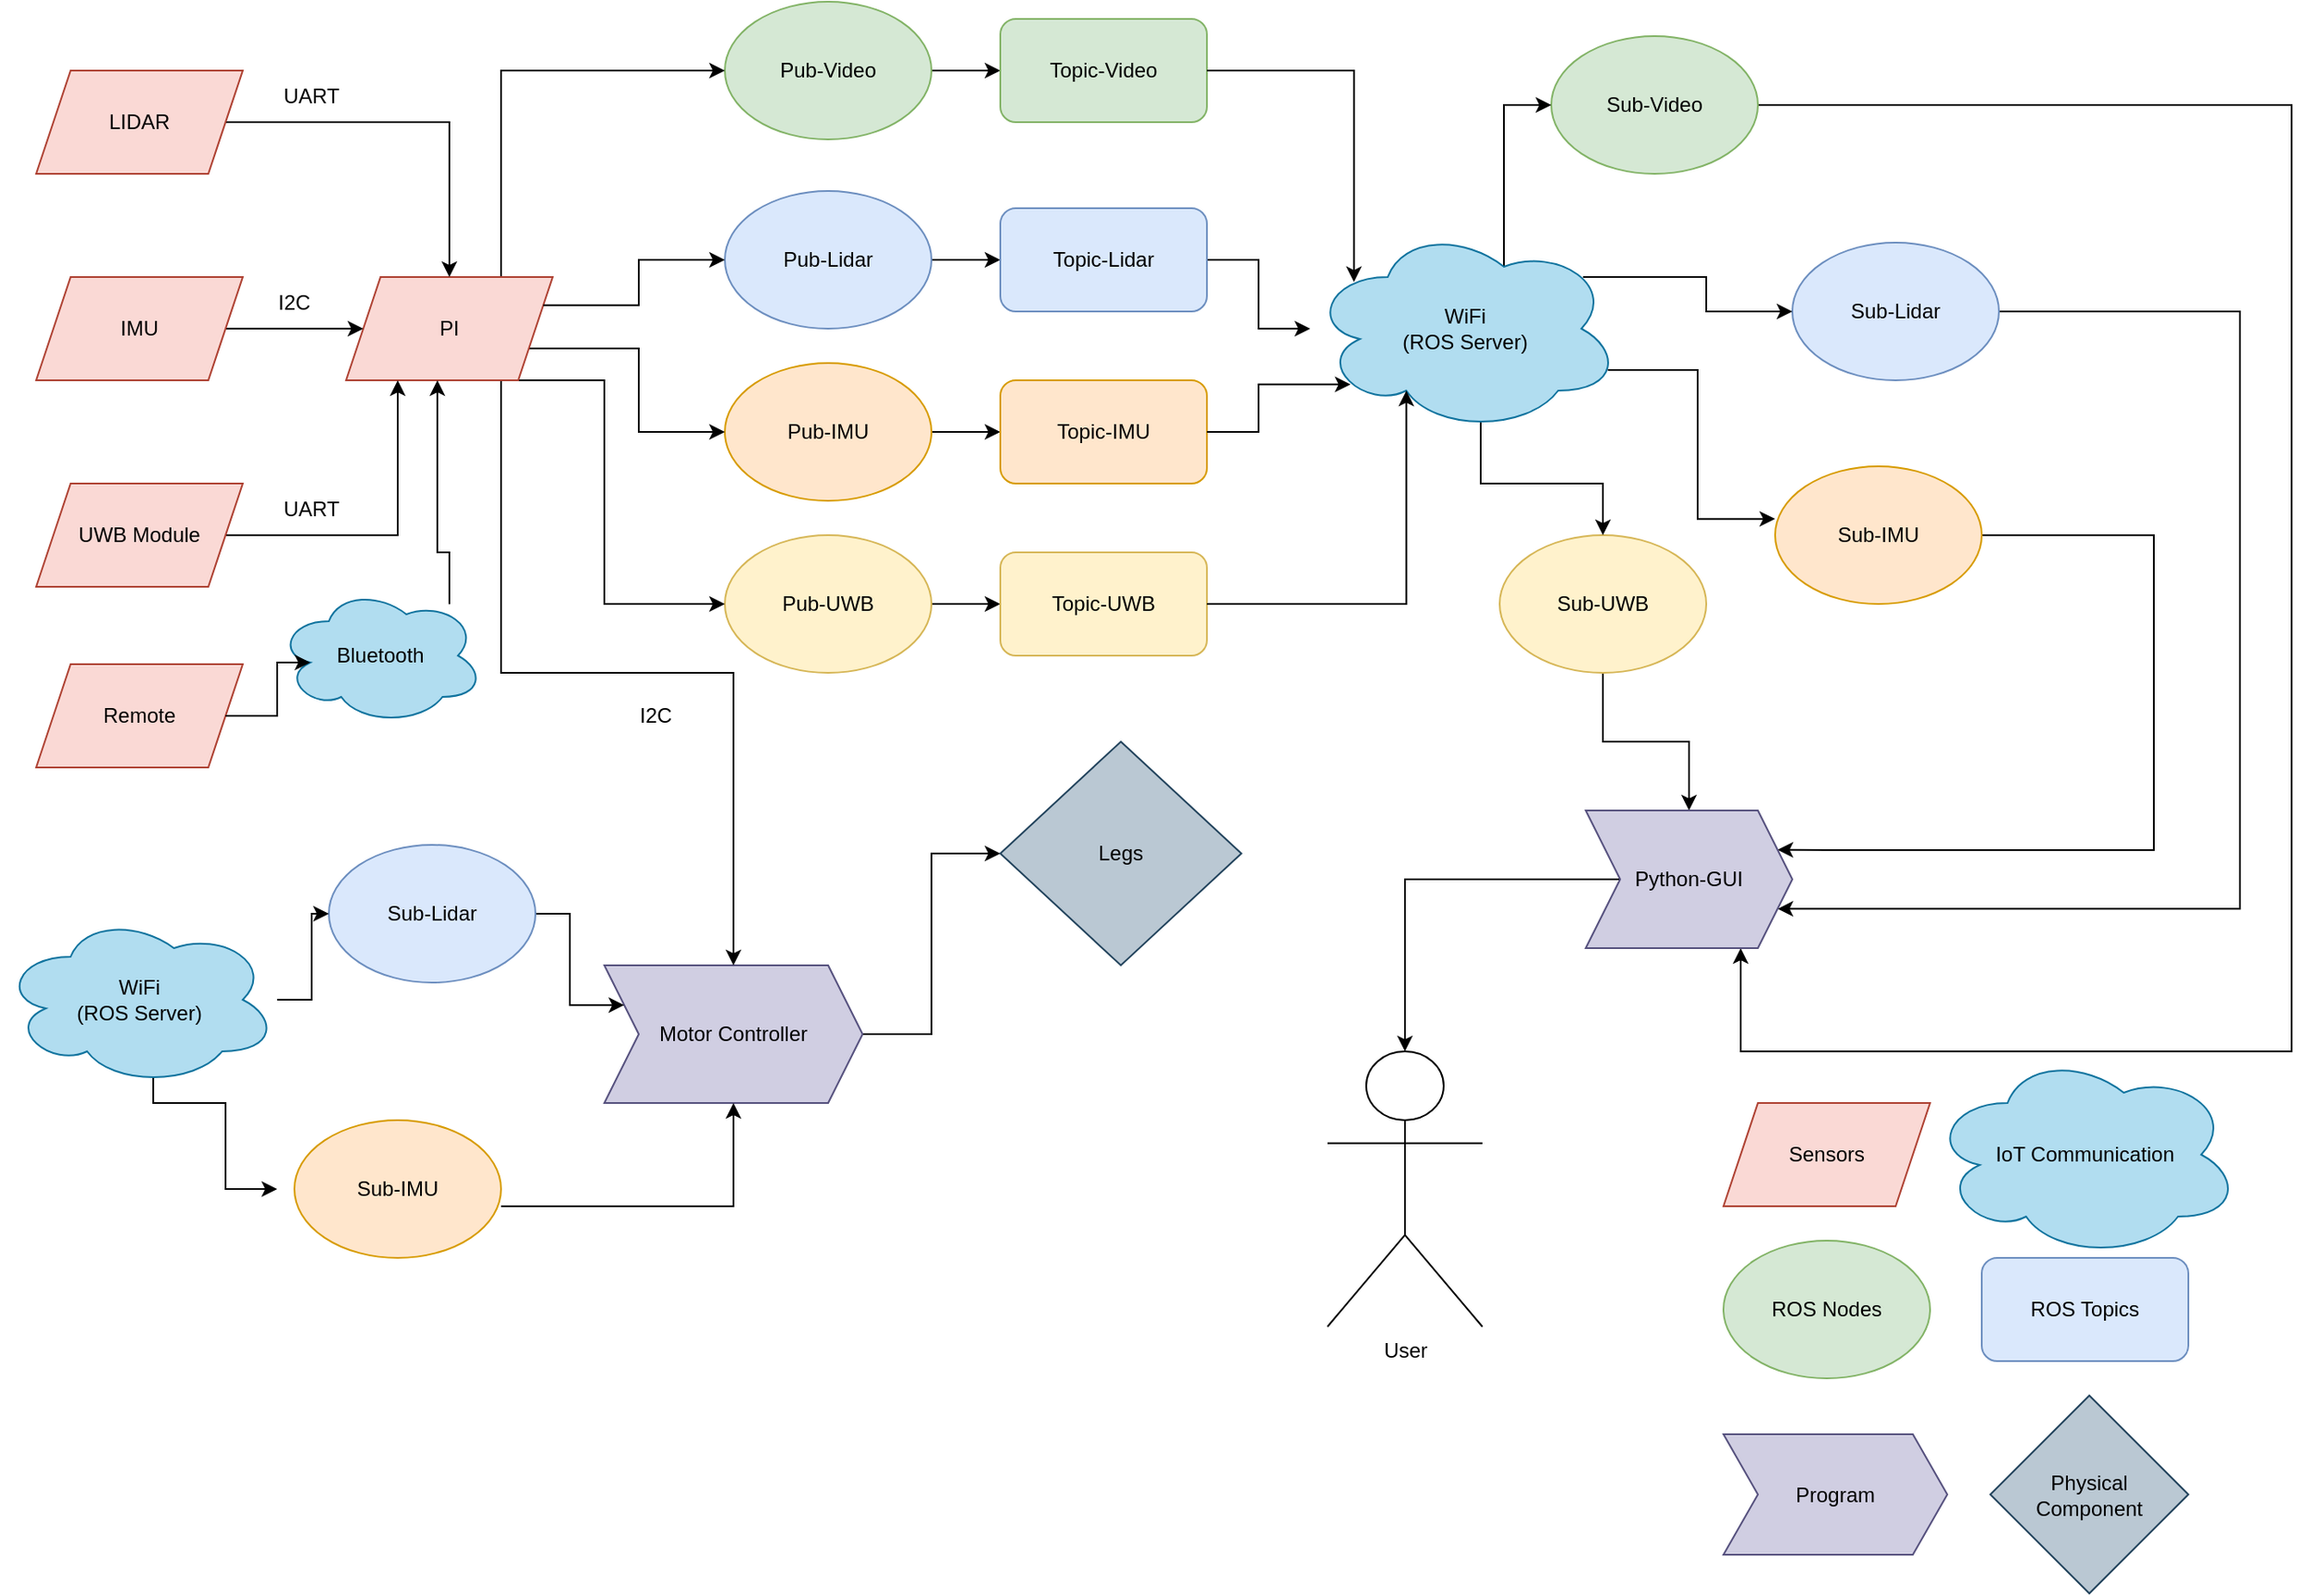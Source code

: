 <mxfile version="26.1.0">
  <diagram name="Page-1" id="NJ4H-yyJKGQcKnzE2MWu">
    <mxGraphModel dx="2049" dy="1303" grid="1" gridSize="10" guides="1" tooltips="1" connect="1" arrows="1" fold="1" page="1" pageScale="1" pageWidth="850" pageHeight="1100" math="0" shadow="0">
      <root>
        <mxCell id="0" />
        <mxCell id="1" parent="0" />
        <mxCell id="t21J4eiGlBl-V46B6xAk-14" style="edgeStyle=orthogonalEdgeStyle;rounded=0;orthogonalLoop=1;jettySize=auto;html=1;exitX=1;exitY=0.5;exitDx=0;exitDy=0;entryX=0;entryY=0.5;entryDx=0;entryDy=0;" edge="1" parent="1" source="t21J4eiGlBl-V46B6xAk-1" target="t21J4eiGlBl-V46B6xAk-5">
          <mxGeometry relative="1" as="geometry" />
        </mxCell>
        <mxCell id="t21J4eiGlBl-V46B6xAk-1" value="Pub-Video" style="ellipse;whiteSpace=wrap;html=1;fillColor=#d5e8d4;strokeColor=#82b366;" vertex="1" parent="1">
          <mxGeometry x="540" y="140" width="120" height="80" as="geometry" />
        </mxCell>
        <mxCell id="t21J4eiGlBl-V46B6xAk-30" style="edgeStyle=orthogonalEdgeStyle;rounded=0;orthogonalLoop=1;jettySize=auto;html=1;" edge="1" parent="1" source="t21J4eiGlBl-V46B6xAk-2" target="t21J4eiGlBl-V46B6xAk-6">
          <mxGeometry relative="1" as="geometry" />
        </mxCell>
        <mxCell id="t21J4eiGlBl-V46B6xAk-2" value="Pub-UWB" style="ellipse;whiteSpace=wrap;html=1;fillColor=#fff2cc;strokeColor=#d6b656;" vertex="1" parent="1">
          <mxGeometry x="540" y="450" width="120" height="80" as="geometry" />
        </mxCell>
        <mxCell id="t21J4eiGlBl-V46B6xAk-22" style="edgeStyle=orthogonalEdgeStyle;rounded=0;orthogonalLoop=1;jettySize=auto;html=1;entryX=0;entryY=0.5;entryDx=0;entryDy=0;" edge="1" parent="1" source="t21J4eiGlBl-V46B6xAk-3" target="t21J4eiGlBl-V46B6xAk-8">
          <mxGeometry relative="1" as="geometry" />
        </mxCell>
        <mxCell id="t21J4eiGlBl-V46B6xAk-3" value="Pub-Lidar" style="ellipse;whiteSpace=wrap;html=1;fillColor=#dae8fc;strokeColor=#6c8ebf;" vertex="1" parent="1">
          <mxGeometry x="540" y="250" width="120" height="80" as="geometry" />
        </mxCell>
        <mxCell id="t21J4eiGlBl-V46B6xAk-29" style="edgeStyle=orthogonalEdgeStyle;rounded=0;orthogonalLoop=1;jettySize=auto;html=1;" edge="1" parent="1" source="t21J4eiGlBl-V46B6xAk-4" target="t21J4eiGlBl-V46B6xAk-7">
          <mxGeometry relative="1" as="geometry" />
        </mxCell>
        <mxCell id="t21J4eiGlBl-V46B6xAk-4" value="Pub-IMU" style="ellipse;whiteSpace=wrap;html=1;fillColor=#ffe6cc;strokeColor=#d79b00;" vertex="1" parent="1">
          <mxGeometry x="540" y="350" width="120" height="80" as="geometry" />
        </mxCell>
        <mxCell id="t21J4eiGlBl-V46B6xAk-5" value="Topic-Video" style="rounded=1;whiteSpace=wrap;html=1;fillColor=#d5e8d4;strokeColor=#82b366;" vertex="1" parent="1">
          <mxGeometry x="700" y="150" width="120" height="60" as="geometry" />
        </mxCell>
        <mxCell id="t21J4eiGlBl-V46B6xAk-6" value="Topic-UWB" style="rounded=1;whiteSpace=wrap;html=1;fillColor=#fff2cc;strokeColor=#d6b656;" vertex="1" parent="1">
          <mxGeometry x="700" y="460" width="120" height="60" as="geometry" />
        </mxCell>
        <mxCell id="t21J4eiGlBl-V46B6xAk-7" value="Topic-IMU" style="rounded=1;whiteSpace=wrap;html=1;fillColor=#ffe6cc;strokeColor=#d79b00;" vertex="1" parent="1">
          <mxGeometry x="700" y="360" width="120" height="60" as="geometry" />
        </mxCell>
        <mxCell id="t21J4eiGlBl-V46B6xAk-84" style="edgeStyle=orthogonalEdgeStyle;rounded=0;orthogonalLoop=1;jettySize=auto;html=1;" edge="1" parent="1" source="t21J4eiGlBl-V46B6xAk-8" target="t21J4eiGlBl-V46B6xAk-49">
          <mxGeometry relative="1" as="geometry" />
        </mxCell>
        <mxCell id="t21J4eiGlBl-V46B6xAk-8" value="Topic-Lidar" style="rounded=1;whiteSpace=wrap;html=1;fillColor=#dae8fc;strokeColor=#6c8ebf;" vertex="1" parent="1">
          <mxGeometry x="700" y="260" width="120" height="60" as="geometry" />
        </mxCell>
        <mxCell id="t21J4eiGlBl-V46B6xAk-90" style="edgeStyle=orthogonalEdgeStyle;rounded=0;orthogonalLoop=1;jettySize=auto;html=1;entryX=0.75;entryY=1;entryDx=0;entryDy=0;" edge="1" parent="1" source="t21J4eiGlBl-V46B6xAk-10" target="t21J4eiGlBl-V46B6xAk-16">
          <mxGeometry relative="1" as="geometry">
            <mxPoint x="1350" y="620" as="targetPoint" />
            <Array as="points">
              <mxPoint x="1450" y="200" />
              <mxPoint x="1450" y="750" />
              <mxPoint x="1130" y="750" />
            </Array>
          </mxGeometry>
        </mxCell>
        <mxCell id="t21J4eiGlBl-V46B6xAk-10" value="Sub-Video" style="ellipse;whiteSpace=wrap;html=1;fillColor=#d5e8d4;strokeColor=#82b366;" vertex="1" parent="1">
          <mxGeometry x="1020" y="160" width="120" height="80" as="geometry" />
        </mxCell>
        <mxCell id="t21J4eiGlBl-V46B6xAk-95" style="edgeStyle=orthogonalEdgeStyle;rounded=0;orthogonalLoop=1;jettySize=auto;html=1;entryX=0.5;entryY=0;entryDx=0;entryDy=0;" edge="1" parent="1" source="t21J4eiGlBl-V46B6xAk-11" target="t21J4eiGlBl-V46B6xAk-16">
          <mxGeometry relative="1" as="geometry" />
        </mxCell>
        <mxCell id="t21J4eiGlBl-V46B6xAk-11" value="Sub-UWB" style="ellipse;whiteSpace=wrap;html=1;fillColor=#fff2cc;strokeColor=#d6b656;" vertex="1" parent="1">
          <mxGeometry x="990" y="450" width="120" height="80" as="geometry" />
        </mxCell>
        <mxCell id="t21J4eiGlBl-V46B6xAk-93" style="edgeStyle=orthogonalEdgeStyle;rounded=0;orthogonalLoop=1;jettySize=auto;html=1;entryX=1;entryY=0.75;entryDx=0;entryDy=0;" edge="1" parent="1" source="t21J4eiGlBl-V46B6xAk-12" target="t21J4eiGlBl-V46B6xAk-16">
          <mxGeometry relative="1" as="geometry">
            <Array as="points">
              <mxPoint x="1420" y="320" />
              <mxPoint x="1420" y="667" />
            </Array>
          </mxGeometry>
        </mxCell>
        <mxCell id="t21J4eiGlBl-V46B6xAk-12" value="Sub-Lidar" style="ellipse;whiteSpace=wrap;html=1;fillColor=#dae8fc;strokeColor=#6c8ebf;" vertex="1" parent="1">
          <mxGeometry x="1160" y="280" width="120" height="80" as="geometry" />
        </mxCell>
        <mxCell id="t21J4eiGlBl-V46B6xAk-94" style="edgeStyle=orthogonalEdgeStyle;rounded=0;orthogonalLoop=1;jettySize=auto;html=1;entryX=1;entryY=0.25;entryDx=0;entryDy=0;" edge="1" parent="1" source="t21J4eiGlBl-V46B6xAk-13" target="t21J4eiGlBl-V46B6xAk-16">
          <mxGeometry relative="1" as="geometry">
            <Array as="points">
              <mxPoint x="1370" y="450" />
              <mxPoint x="1370" y="633" />
              <mxPoint x="1180" y="633" />
            </Array>
          </mxGeometry>
        </mxCell>
        <mxCell id="t21J4eiGlBl-V46B6xAk-13" value="Sub-IMU" style="ellipse;whiteSpace=wrap;html=1;fillColor=#ffe6cc;strokeColor=#d79b00;" vertex="1" parent="1">
          <mxGeometry x="1150" y="410" width="120" height="80" as="geometry" />
        </mxCell>
        <mxCell id="t21J4eiGlBl-V46B6xAk-19" style="edgeStyle=orthogonalEdgeStyle;rounded=0;orthogonalLoop=1;jettySize=auto;html=1;" edge="1" parent="1" source="t21J4eiGlBl-V46B6xAk-16" target="t21J4eiGlBl-V46B6xAk-18">
          <mxGeometry relative="1" as="geometry" />
        </mxCell>
        <mxCell id="t21J4eiGlBl-V46B6xAk-16" value="Python-GUI" style="shape=step;perimeter=stepPerimeter;whiteSpace=wrap;html=1;fixedSize=1;fillColor=#d0cee2;strokeColor=#56517e;" vertex="1" parent="1">
          <mxGeometry x="1040" y="610" width="120" height="80" as="geometry" />
        </mxCell>
        <mxCell id="t21J4eiGlBl-V46B6xAk-18" value="User" style="shape=umlActor;verticalLabelPosition=bottom;verticalAlign=top;html=1;outlineConnect=0;" vertex="1" parent="1">
          <mxGeometry x="890" y="750" width="90" height="160" as="geometry" />
        </mxCell>
        <mxCell id="t21J4eiGlBl-V46B6xAk-41" style="edgeStyle=orthogonalEdgeStyle;rounded=0;orthogonalLoop=1;jettySize=auto;html=1;" edge="1" parent="1" source="t21J4eiGlBl-V46B6xAk-35" target="t21J4eiGlBl-V46B6xAk-40">
          <mxGeometry relative="1" as="geometry" />
        </mxCell>
        <mxCell id="t21J4eiGlBl-V46B6xAk-35" value="Motor Controller" style="shape=step;perimeter=stepPerimeter;whiteSpace=wrap;html=1;fixedSize=1;fillColor=#d0cee2;strokeColor=#56517e;" vertex="1" parent="1">
          <mxGeometry x="470" y="700" width="150" height="80" as="geometry" />
        </mxCell>
        <mxCell id="t21J4eiGlBl-V46B6xAk-39" style="edgeStyle=orthogonalEdgeStyle;rounded=0;orthogonalLoop=1;jettySize=auto;html=1;entryX=0.5;entryY=1;entryDx=0;entryDy=0;" edge="1" parent="1" target="t21J4eiGlBl-V46B6xAk-35">
          <mxGeometry relative="1" as="geometry">
            <mxPoint x="410" y="840" as="sourcePoint" />
            <mxPoint x="545" y="790" as="targetPoint" />
            <Array as="points">
              <mxPoint x="545" y="840" />
            </Array>
          </mxGeometry>
        </mxCell>
        <mxCell id="t21J4eiGlBl-V46B6xAk-36" value="Sub-IMU" style="ellipse;whiteSpace=wrap;html=1;fillColor=#ffe6cc;strokeColor=#d79b00;" vertex="1" parent="1">
          <mxGeometry x="290" y="790" width="120" height="80" as="geometry" />
        </mxCell>
        <mxCell id="t21J4eiGlBl-V46B6xAk-38" style="edgeStyle=orthogonalEdgeStyle;rounded=0;orthogonalLoop=1;jettySize=auto;html=1;entryX=0;entryY=0.25;entryDx=0;entryDy=0;" edge="1" parent="1" source="t21J4eiGlBl-V46B6xAk-37" target="t21J4eiGlBl-V46B6xAk-35">
          <mxGeometry relative="1" as="geometry" />
        </mxCell>
        <mxCell id="t21J4eiGlBl-V46B6xAk-37" value="Sub-Lidar" style="ellipse;whiteSpace=wrap;html=1;fillColor=#dae8fc;strokeColor=#6c8ebf;" vertex="1" parent="1">
          <mxGeometry x="310" y="630" width="120" height="80" as="geometry" />
        </mxCell>
        <mxCell id="t21J4eiGlBl-V46B6xAk-40" value="Legs" style="rhombus;whiteSpace=wrap;html=1;fillColor=#bac8d3;strokeColor=#23445d;" vertex="1" parent="1">
          <mxGeometry x="700" y="570" width="140" height="130" as="geometry" />
        </mxCell>
        <mxCell id="t21J4eiGlBl-V46B6xAk-42" value="Remote" style="shape=parallelogram;perimeter=parallelogramPerimeter;whiteSpace=wrap;html=1;fixedSize=1;fillColor=#fad9d5;strokeColor=#ae4132;" vertex="1" parent="1">
          <mxGeometry x="140" y="525" width="120" height="60" as="geometry" />
        </mxCell>
        <mxCell id="t21J4eiGlBl-V46B6xAk-44" value="Bluetooth" style="ellipse;shape=cloud;whiteSpace=wrap;html=1;fillColor=#b1ddf0;strokeColor=#10739e;" vertex="1" parent="1">
          <mxGeometry x="280" y="480" width="120" height="80" as="geometry" />
        </mxCell>
        <mxCell id="t21J4eiGlBl-V46B6xAk-46" style="edgeStyle=orthogonalEdgeStyle;rounded=0;orthogonalLoop=1;jettySize=auto;html=1;entryX=0.16;entryY=0.55;entryDx=0;entryDy=0;entryPerimeter=0;" edge="1" parent="1" source="t21J4eiGlBl-V46B6xAk-42" target="t21J4eiGlBl-V46B6xAk-44">
          <mxGeometry relative="1" as="geometry" />
        </mxCell>
        <mxCell id="t21J4eiGlBl-V46B6xAk-86" style="edgeStyle=orthogonalEdgeStyle;rounded=0;orthogonalLoop=1;jettySize=auto;html=1;exitX=0.625;exitY=0.2;exitDx=0;exitDy=0;exitPerimeter=0;entryX=0;entryY=0.5;entryDx=0;entryDy=0;" edge="1" parent="1" source="t21J4eiGlBl-V46B6xAk-49" target="t21J4eiGlBl-V46B6xAk-10">
          <mxGeometry relative="1" as="geometry" />
        </mxCell>
        <mxCell id="t21J4eiGlBl-V46B6xAk-87" style="edgeStyle=orthogonalEdgeStyle;rounded=0;orthogonalLoop=1;jettySize=auto;html=1;exitX=0.88;exitY=0.25;exitDx=0;exitDy=0;exitPerimeter=0;" edge="1" parent="1" source="t21J4eiGlBl-V46B6xAk-49" target="t21J4eiGlBl-V46B6xAk-12">
          <mxGeometry relative="1" as="geometry" />
        </mxCell>
        <mxCell id="t21J4eiGlBl-V46B6xAk-89" style="edgeStyle=orthogonalEdgeStyle;rounded=0;orthogonalLoop=1;jettySize=auto;html=1;exitX=0.55;exitY=0.95;exitDx=0;exitDy=0;exitPerimeter=0;entryX=0.5;entryY=0;entryDx=0;entryDy=0;" edge="1" parent="1" source="t21J4eiGlBl-V46B6xAk-49" target="t21J4eiGlBl-V46B6xAk-11">
          <mxGeometry relative="1" as="geometry" />
        </mxCell>
        <mxCell id="t21J4eiGlBl-V46B6xAk-49" value="WiFi&lt;div&gt;(ROS Server)&lt;/div&gt;" style="ellipse;shape=cloud;whiteSpace=wrap;html=1;fillColor=#b1ddf0;strokeColor=#10739e;" vertex="1" parent="1">
          <mxGeometry x="880" y="270" width="180" height="120" as="geometry" />
        </mxCell>
        <mxCell id="t21J4eiGlBl-V46B6xAk-57" style="edgeStyle=orthogonalEdgeStyle;rounded=0;orthogonalLoop=1;jettySize=auto;html=1;exitX=0.75;exitY=0;exitDx=0;exitDy=0;entryX=0;entryY=0.5;entryDx=0;entryDy=0;" edge="1" parent="1" source="t21J4eiGlBl-V46B6xAk-55" target="t21J4eiGlBl-V46B6xAk-1">
          <mxGeometry relative="1" as="geometry" />
        </mxCell>
        <mxCell id="t21J4eiGlBl-V46B6xAk-59" style="edgeStyle=orthogonalEdgeStyle;rounded=0;orthogonalLoop=1;jettySize=auto;html=1;exitX=1;exitY=0.75;exitDx=0;exitDy=0;entryX=0;entryY=0.5;entryDx=0;entryDy=0;" edge="1" parent="1" source="t21J4eiGlBl-V46B6xAk-55" target="t21J4eiGlBl-V46B6xAk-4">
          <mxGeometry relative="1" as="geometry" />
        </mxCell>
        <mxCell id="t21J4eiGlBl-V46B6xAk-67" style="edgeStyle=orthogonalEdgeStyle;rounded=0;orthogonalLoop=1;jettySize=auto;html=1;exitX=0.75;exitY=1;exitDx=0;exitDy=0;entryX=0;entryY=0.5;entryDx=0;entryDy=0;" edge="1" parent="1" source="t21J4eiGlBl-V46B6xAk-55" target="t21J4eiGlBl-V46B6xAk-2">
          <mxGeometry relative="1" as="geometry">
            <Array as="points">
              <mxPoint x="470" y="360" />
              <mxPoint x="470" y="490" />
            </Array>
          </mxGeometry>
        </mxCell>
        <mxCell id="t21J4eiGlBl-V46B6xAk-78" style="edgeStyle=orthogonalEdgeStyle;rounded=0;orthogonalLoop=1;jettySize=auto;html=1;exitX=0.75;exitY=1;exitDx=0;exitDy=0;" edge="1" parent="1" source="t21J4eiGlBl-V46B6xAk-55" target="t21J4eiGlBl-V46B6xAk-35">
          <mxGeometry relative="1" as="geometry" />
        </mxCell>
        <mxCell id="t21J4eiGlBl-V46B6xAk-55" value="PI" style="shape=parallelogram;perimeter=parallelogramPerimeter;whiteSpace=wrap;html=1;fixedSize=1;fillColor=#fad9d5;strokeColor=#ae4132;" vertex="1" parent="1">
          <mxGeometry x="320" y="300" width="120" height="60" as="geometry" />
        </mxCell>
        <mxCell id="t21J4eiGlBl-V46B6xAk-58" style="edgeStyle=orthogonalEdgeStyle;rounded=0;orthogonalLoop=1;jettySize=auto;html=1;exitX=1;exitY=0.25;exitDx=0;exitDy=0;entryX=0;entryY=0.5;entryDx=0;entryDy=0;" edge="1" parent="1" source="t21J4eiGlBl-V46B6xAk-55" target="t21J4eiGlBl-V46B6xAk-3">
          <mxGeometry relative="1" as="geometry" />
        </mxCell>
        <mxCell id="t21J4eiGlBl-V46B6xAk-61" value="UART" style="text;html=1;align=center;verticalAlign=middle;whiteSpace=wrap;rounded=0;" vertex="1" parent="1">
          <mxGeometry x="270" y="420" width="60" height="30" as="geometry" />
        </mxCell>
        <mxCell id="t21J4eiGlBl-V46B6xAk-62" value="I2C" style="text;html=1;align=center;verticalAlign=middle;whiteSpace=wrap;rounded=0;" vertex="1" parent="1">
          <mxGeometry x="260" y="300" width="60" height="30" as="geometry" />
        </mxCell>
        <mxCell id="t21J4eiGlBl-V46B6xAk-76" style="edgeStyle=orthogonalEdgeStyle;rounded=0;orthogonalLoop=1;jettySize=auto;html=1;entryX=0.25;entryY=1;entryDx=0;entryDy=0;" edge="1" parent="1" source="t21J4eiGlBl-V46B6xAk-64" target="t21J4eiGlBl-V46B6xAk-55">
          <mxGeometry relative="1" as="geometry" />
        </mxCell>
        <mxCell id="t21J4eiGlBl-V46B6xAk-64" value="UWB Module" style="shape=parallelogram;perimeter=parallelogramPerimeter;whiteSpace=wrap;html=1;fixedSize=1;fillColor=#fad9d5;strokeColor=#ae4132;" vertex="1" parent="1">
          <mxGeometry x="140" y="420" width="120" height="60" as="geometry" />
        </mxCell>
        <mxCell id="t21J4eiGlBl-V46B6xAk-72" style="edgeStyle=orthogonalEdgeStyle;rounded=0;orthogonalLoop=1;jettySize=auto;html=1;" edge="1" parent="1" source="t21J4eiGlBl-V46B6xAk-70" target="t21J4eiGlBl-V46B6xAk-55">
          <mxGeometry relative="1" as="geometry" />
        </mxCell>
        <mxCell id="t21J4eiGlBl-V46B6xAk-70" value="IMU" style="shape=parallelogram;perimeter=parallelogramPerimeter;whiteSpace=wrap;html=1;fixedSize=1;fillColor=#fad9d5;strokeColor=#ae4132;" vertex="1" parent="1">
          <mxGeometry x="140" y="300" width="120" height="60" as="geometry" />
        </mxCell>
        <mxCell id="t21J4eiGlBl-V46B6xAk-73" style="edgeStyle=orthogonalEdgeStyle;rounded=0;orthogonalLoop=1;jettySize=auto;html=1;" edge="1" parent="1" source="t21J4eiGlBl-V46B6xAk-71" target="t21J4eiGlBl-V46B6xAk-55">
          <mxGeometry relative="1" as="geometry" />
        </mxCell>
        <mxCell id="t21J4eiGlBl-V46B6xAk-71" value="LIDAR" style="shape=parallelogram;perimeter=parallelogramPerimeter;whiteSpace=wrap;html=1;fixedSize=1;fillColor=#fad9d5;strokeColor=#ae4132;" vertex="1" parent="1">
          <mxGeometry x="140" y="180" width="120" height="60" as="geometry" />
        </mxCell>
        <mxCell id="t21J4eiGlBl-V46B6xAk-75" value="UART" style="text;html=1;align=center;verticalAlign=middle;whiteSpace=wrap;rounded=0;" vertex="1" parent="1">
          <mxGeometry x="270" y="180" width="60" height="30" as="geometry" />
        </mxCell>
        <mxCell id="t21J4eiGlBl-V46B6xAk-77" style="edgeStyle=orthogonalEdgeStyle;rounded=0;orthogonalLoop=1;jettySize=auto;html=1;entryX=0.442;entryY=1;entryDx=0;entryDy=0;entryPerimeter=0;" edge="1" parent="1" source="t21J4eiGlBl-V46B6xAk-44" target="t21J4eiGlBl-V46B6xAk-55">
          <mxGeometry relative="1" as="geometry">
            <Array as="points">
              <mxPoint x="380" y="460" />
              <mxPoint x="373" y="460" />
            </Array>
          </mxGeometry>
        </mxCell>
        <mxCell id="t21J4eiGlBl-V46B6xAk-79" value="I2C" style="text;html=1;align=center;verticalAlign=middle;whiteSpace=wrap;rounded=0;" vertex="1" parent="1">
          <mxGeometry x="470" y="540" width="60" height="30" as="geometry" />
        </mxCell>
        <mxCell id="t21J4eiGlBl-V46B6xAk-82" style="edgeStyle=orthogonalEdgeStyle;rounded=0;orthogonalLoop=1;jettySize=auto;html=1;entryX=0.13;entryY=0.77;entryDx=0;entryDy=0;entryPerimeter=0;" edge="1" parent="1" source="t21J4eiGlBl-V46B6xAk-7" target="t21J4eiGlBl-V46B6xAk-49">
          <mxGeometry relative="1" as="geometry" />
        </mxCell>
        <mxCell id="t21J4eiGlBl-V46B6xAk-83" style="edgeStyle=orthogonalEdgeStyle;rounded=0;orthogonalLoop=1;jettySize=auto;html=1;entryX=0.31;entryY=0.8;entryDx=0;entryDy=0;entryPerimeter=0;" edge="1" parent="1" source="t21J4eiGlBl-V46B6xAk-6" target="t21J4eiGlBl-V46B6xAk-49">
          <mxGeometry relative="1" as="geometry" />
        </mxCell>
        <mxCell id="t21J4eiGlBl-V46B6xAk-85" style="edgeStyle=orthogonalEdgeStyle;rounded=0;orthogonalLoop=1;jettySize=auto;html=1;entryX=0.141;entryY=0.274;entryDx=0;entryDy=0;entryPerimeter=0;" edge="1" parent="1" source="t21J4eiGlBl-V46B6xAk-5" target="t21J4eiGlBl-V46B6xAk-49">
          <mxGeometry relative="1" as="geometry" />
        </mxCell>
        <mxCell id="t21J4eiGlBl-V46B6xAk-88" style="edgeStyle=orthogonalEdgeStyle;rounded=0;orthogonalLoop=1;jettySize=auto;html=1;exitX=0.96;exitY=0.7;exitDx=0;exitDy=0;exitPerimeter=0;entryX=0;entryY=0.382;entryDx=0;entryDy=0;entryPerimeter=0;" edge="1" parent="1" source="t21J4eiGlBl-V46B6xAk-49" target="t21J4eiGlBl-V46B6xAk-13">
          <mxGeometry relative="1" as="geometry" />
        </mxCell>
        <mxCell id="t21J4eiGlBl-V46B6xAk-97" style="edgeStyle=orthogonalEdgeStyle;rounded=0;orthogonalLoop=1;jettySize=auto;html=1;" edge="1" parent="1" source="t21J4eiGlBl-V46B6xAk-96" target="t21J4eiGlBl-V46B6xAk-37">
          <mxGeometry relative="1" as="geometry" />
        </mxCell>
        <mxCell id="t21J4eiGlBl-V46B6xAk-98" style="edgeStyle=orthogonalEdgeStyle;rounded=0;orthogonalLoop=1;jettySize=auto;html=1;exitX=0.55;exitY=0.95;exitDx=0;exitDy=0;exitPerimeter=0;" edge="1" parent="1" source="t21J4eiGlBl-V46B6xAk-96">
          <mxGeometry relative="1" as="geometry">
            <mxPoint x="280" y="830" as="targetPoint" />
            <Array as="points">
              <mxPoint x="208" y="780" />
              <mxPoint x="250" y="780" />
              <mxPoint x="250" y="830" />
            </Array>
          </mxGeometry>
        </mxCell>
        <mxCell id="t21J4eiGlBl-V46B6xAk-96" value="WiFi&lt;div&gt;(ROS Server)&lt;/div&gt;" style="ellipse;shape=cloud;whiteSpace=wrap;html=1;fillColor=#b1ddf0;strokeColor=#10739e;" vertex="1" parent="1">
          <mxGeometry x="120" y="670" width="160" height="100" as="geometry" />
        </mxCell>
        <mxCell id="t21J4eiGlBl-V46B6xAk-99" value="Sensors" style="shape=parallelogram;perimeter=parallelogramPerimeter;whiteSpace=wrap;html=1;fixedSize=1;fillColor=#fad9d5;strokeColor=#ae4132;" vertex="1" parent="1">
          <mxGeometry x="1120" y="780" width="120" height="60" as="geometry" />
        </mxCell>
        <mxCell id="t21J4eiGlBl-V46B6xAk-100" value="ROS Nodes" style="ellipse;whiteSpace=wrap;html=1;fillColor=#d5e8d4;strokeColor=#82b366;" vertex="1" parent="1">
          <mxGeometry x="1120" y="860" width="120" height="80" as="geometry" />
        </mxCell>
        <mxCell id="t21J4eiGlBl-V46B6xAk-101" value="ROS Topics" style="rounded=1;whiteSpace=wrap;html=1;fillColor=#dae8fc;strokeColor=#6c8ebf;" vertex="1" parent="1">
          <mxGeometry x="1270" y="870" width="120" height="60" as="geometry" />
        </mxCell>
        <mxCell id="t21J4eiGlBl-V46B6xAk-102" value="IoT Communication" style="ellipse;shape=cloud;whiteSpace=wrap;html=1;fillColor=#b1ddf0;strokeColor=#10739e;" vertex="1" parent="1">
          <mxGeometry x="1240" y="750" width="180" height="120" as="geometry" />
        </mxCell>
        <mxCell id="t21J4eiGlBl-V46B6xAk-103" value="Program" style="shape=step;perimeter=stepPerimeter;whiteSpace=wrap;html=1;fixedSize=1;fillColor=#d0cee2;strokeColor=#56517e;" vertex="1" parent="1">
          <mxGeometry x="1120" y="972.5" width="130" height="70" as="geometry" />
        </mxCell>
        <mxCell id="t21J4eiGlBl-V46B6xAk-104" value="Physical&lt;div&gt;Component&lt;/div&gt;" style="rhombus;whiteSpace=wrap;html=1;fillColor=#bac8d3;strokeColor=#23445d;" vertex="1" parent="1">
          <mxGeometry x="1275" y="950" width="115" height="115" as="geometry" />
        </mxCell>
      </root>
    </mxGraphModel>
  </diagram>
</mxfile>
